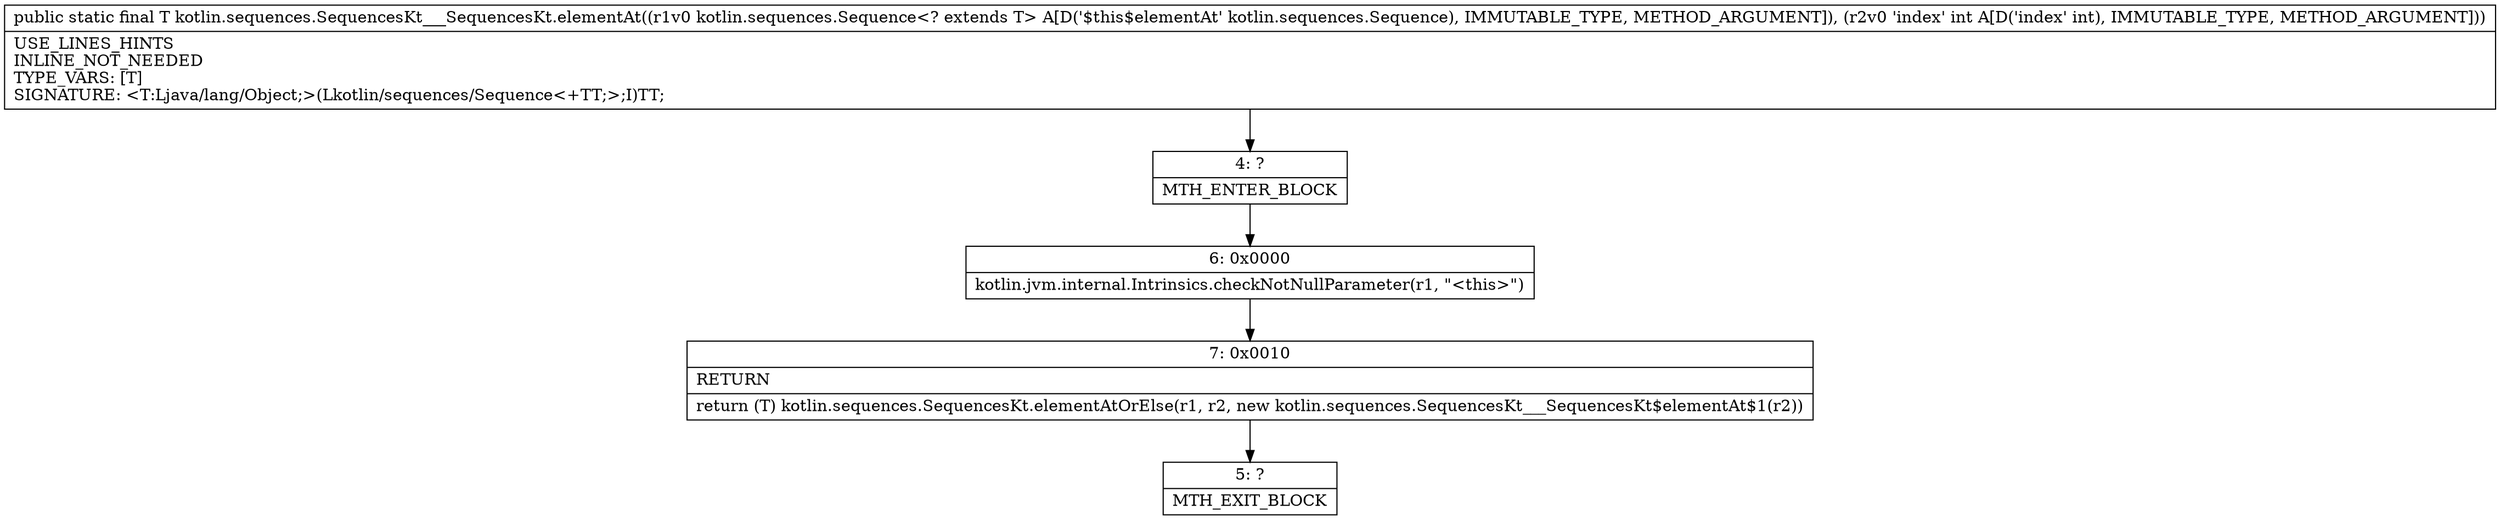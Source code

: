 digraph "CFG forkotlin.sequences.SequencesKt___SequencesKt.elementAt(Lkotlin\/sequences\/Sequence;I)Ljava\/lang\/Object;" {
Node_4 [shape=record,label="{4\:\ ?|MTH_ENTER_BLOCK\l}"];
Node_6 [shape=record,label="{6\:\ 0x0000|kotlin.jvm.internal.Intrinsics.checkNotNullParameter(r1, \"\<this\>\")\l}"];
Node_7 [shape=record,label="{7\:\ 0x0010|RETURN\l|return (T) kotlin.sequences.SequencesKt.elementAtOrElse(r1, r2, new kotlin.sequences.SequencesKt___SequencesKt$elementAt$1(r2))\l}"];
Node_5 [shape=record,label="{5\:\ ?|MTH_EXIT_BLOCK\l}"];
MethodNode[shape=record,label="{public static final T kotlin.sequences.SequencesKt___SequencesKt.elementAt((r1v0 kotlin.sequences.Sequence\<? extends T\> A[D('$this$elementAt' kotlin.sequences.Sequence), IMMUTABLE_TYPE, METHOD_ARGUMENT]), (r2v0 'index' int A[D('index' int), IMMUTABLE_TYPE, METHOD_ARGUMENT]))  | USE_LINES_HINTS\lINLINE_NOT_NEEDED\lTYPE_VARS: [T]\lSIGNATURE: \<T:Ljava\/lang\/Object;\>(Lkotlin\/sequences\/Sequence\<+TT;\>;I)TT;\l}"];
MethodNode -> Node_4;Node_4 -> Node_6;
Node_6 -> Node_7;
Node_7 -> Node_5;
}

